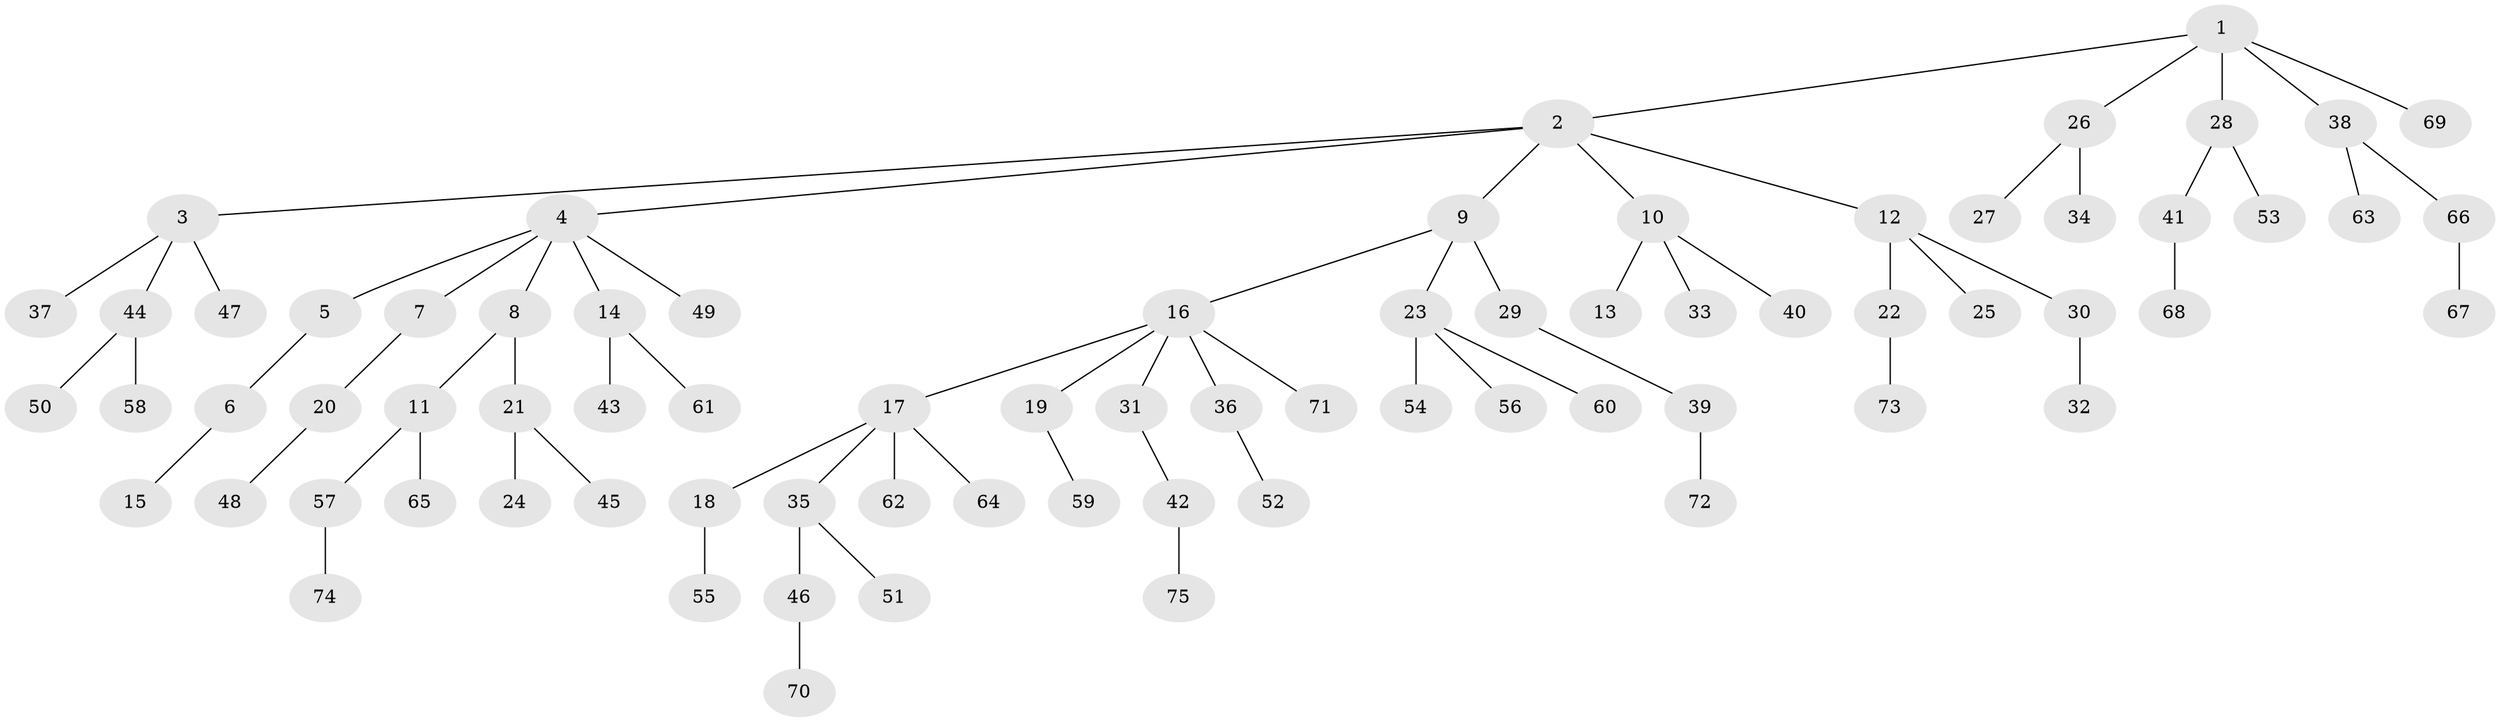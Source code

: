 // coarse degree distribution, {6: 0.0196078431372549, 10: 0.0196078431372549, 3: 0.11764705882352941, 2: 0.17647058823529413, 4: 0.0392156862745098, 1: 0.6078431372549019, 9: 0.0196078431372549}
// Generated by graph-tools (version 1.1) at 2025/42/03/06/25 10:42:05]
// undirected, 75 vertices, 74 edges
graph export_dot {
graph [start="1"]
  node [color=gray90,style=filled];
  1;
  2;
  3;
  4;
  5;
  6;
  7;
  8;
  9;
  10;
  11;
  12;
  13;
  14;
  15;
  16;
  17;
  18;
  19;
  20;
  21;
  22;
  23;
  24;
  25;
  26;
  27;
  28;
  29;
  30;
  31;
  32;
  33;
  34;
  35;
  36;
  37;
  38;
  39;
  40;
  41;
  42;
  43;
  44;
  45;
  46;
  47;
  48;
  49;
  50;
  51;
  52;
  53;
  54;
  55;
  56;
  57;
  58;
  59;
  60;
  61;
  62;
  63;
  64;
  65;
  66;
  67;
  68;
  69;
  70;
  71;
  72;
  73;
  74;
  75;
  1 -- 2;
  1 -- 26;
  1 -- 28;
  1 -- 38;
  1 -- 69;
  2 -- 3;
  2 -- 4;
  2 -- 9;
  2 -- 10;
  2 -- 12;
  3 -- 37;
  3 -- 44;
  3 -- 47;
  4 -- 5;
  4 -- 7;
  4 -- 8;
  4 -- 14;
  4 -- 49;
  5 -- 6;
  6 -- 15;
  7 -- 20;
  8 -- 11;
  8 -- 21;
  9 -- 16;
  9 -- 23;
  9 -- 29;
  10 -- 13;
  10 -- 33;
  10 -- 40;
  11 -- 57;
  11 -- 65;
  12 -- 22;
  12 -- 25;
  12 -- 30;
  14 -- 43;
  14 -- 61;
  16 -- 17;
  16 -- 19;
  16 -- 31;
  16 -- 36;
  16 -- 71;
  17 -- 18;
  17 -- 35;
  17 -- 62;
  17 -- 64;
  18 -- 55;
  19 -- 59;
  20 -- 48;
  21 -- 24;
  21 -- 45;
  22 -- 73;
  23 -- 54;
  23 -- 56;
  23 -- 60;
  26 -- 27;
  26 -- 34;
  28 -- 41;
  28 -- 53;
  29 -- 39;
  30 -- 32;
  31 -- 42;
  35 -- 46;
  35 -- 51;
  36 -- 52;
  38 -- 63;
  38 -- 66;
  39 -- 72;
  41 -- 68;
  42 -- 75;
  44 -- 50;
  44 -- 58;
  46 -- 70;
  57 -- 74;
  66 -- 67;
}
